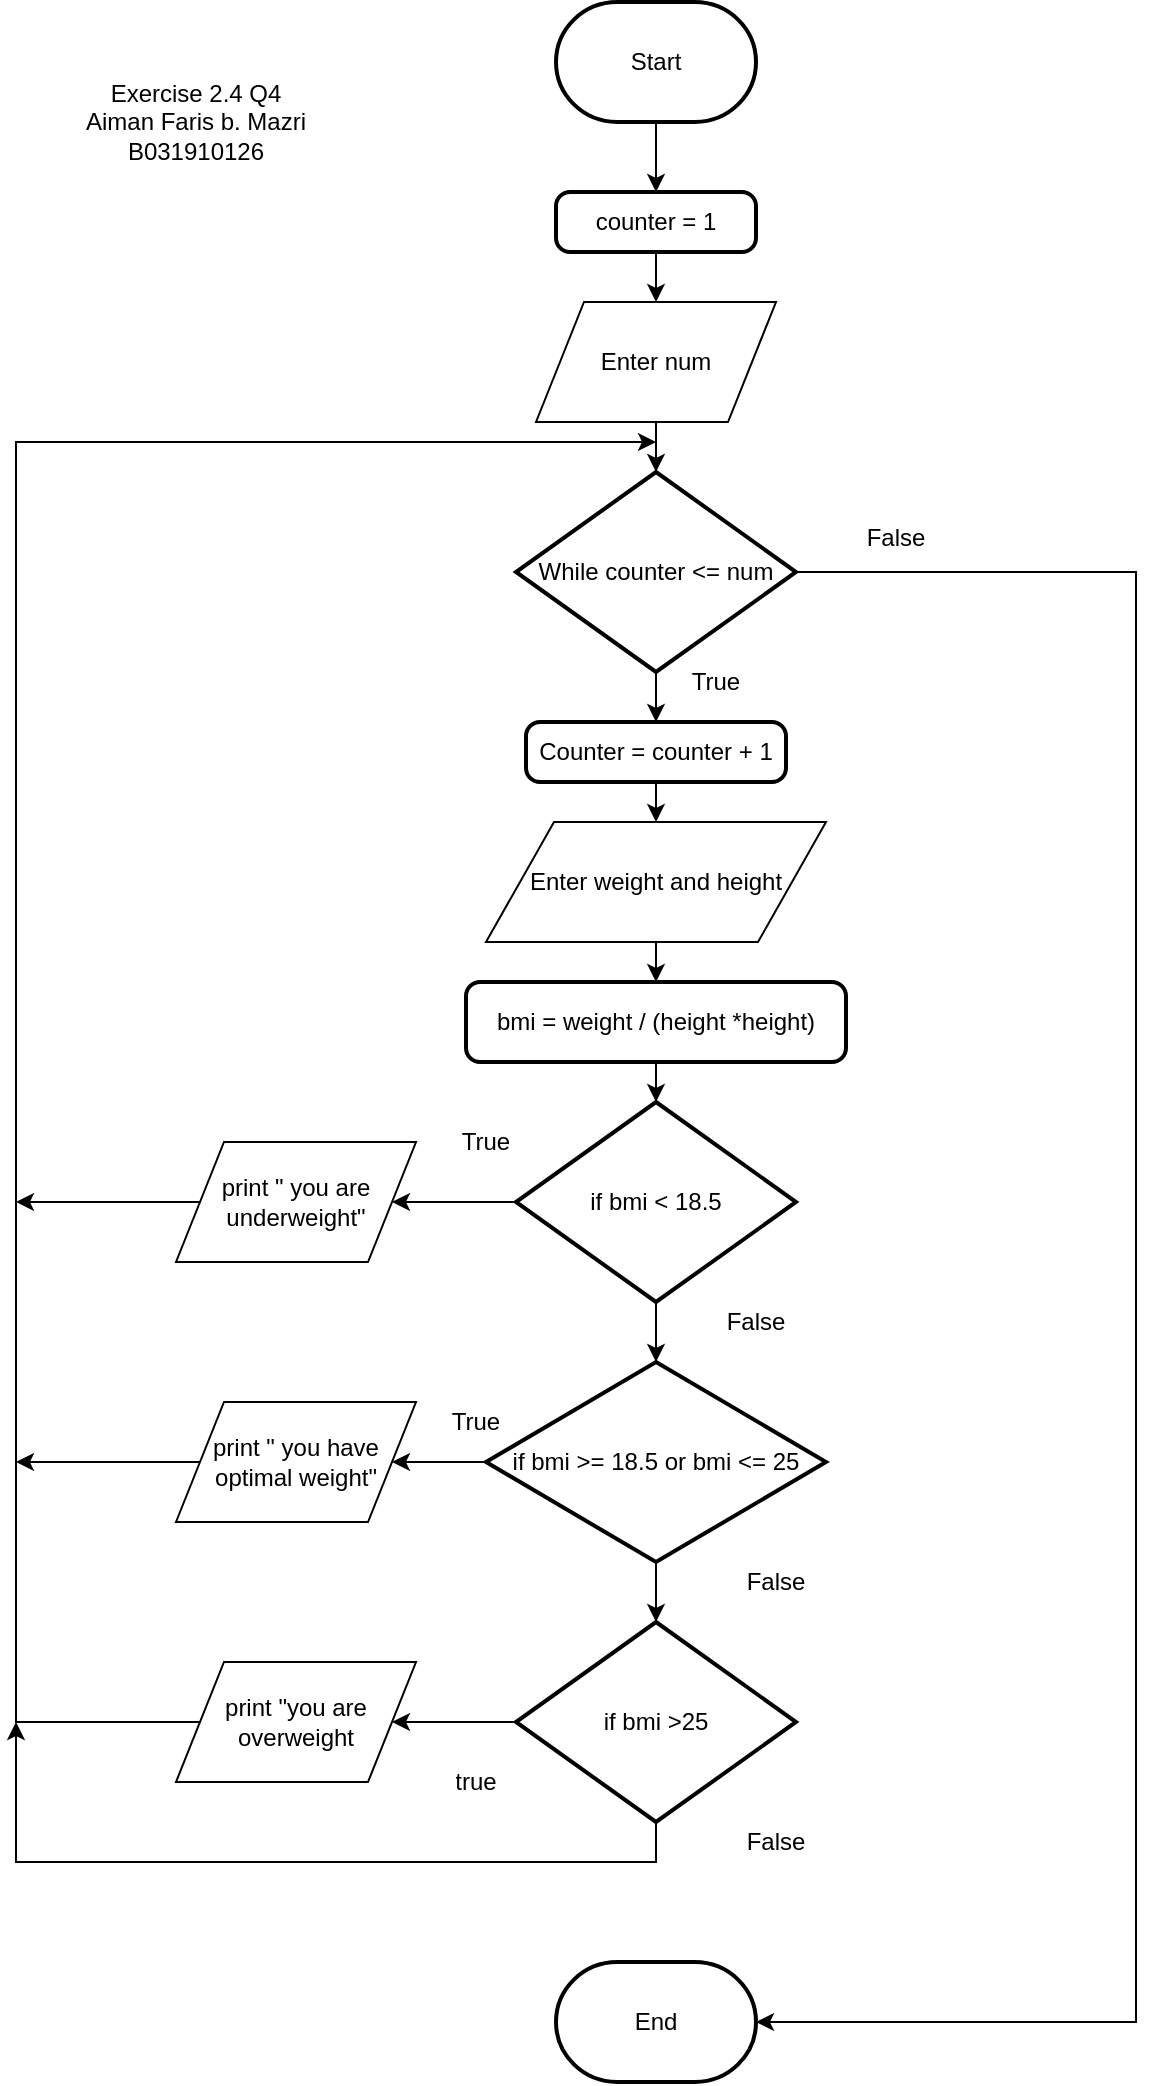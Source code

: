<mxfile version="11.3.1" type="github" pages="1"><diagram id="4HhiqFtKNMAYoSC1kQp-" name="Page-1"><mxGraphModel dx="854" dy="419" grid="1" gridSize="10" guides="1" tooltips="1" connect="1" arrows="1" fold="1" page="1" pageScale="1" pageWidth="850" pageHeight="1100" math="0" shadow="0"><root><mxCell id="0"/><mxCell id="1" parent="0"/><mxCell id="o5n2DiedhLTUOlX6KQmB-5" style="edgeStyle=none;rounded=0;orthogonalLoop=1;jettySize=auto;html=1;exitX=0.5;exitY=1;exitDx=0;exitDy=0;exitPerimeter=0;entryX=0.5;entryY=0;entryDx=0;entryDy=0;" parent="1" source="o5n2DiedhLTUOlX6KQmB-1" target="o5n2DiedhLTUOlX6KQmB-2" edge="1"><mxGeometry relative="1" as="geometry"/></mxCell><mxCell id="o5n2DiedhLTUOlX6KQmB-1" value="Start" style="strokeWidth=2;html=1;shape=mxgraph.flowchart.terminator;whiteSpace=wrap;" parent="1" vertex="1"><mxGeometry x="390" y="30" width="100" height="60" as="geometry"/></mxCell><mxCell id="o5n2DiedhLTUOlX6KQmB-6" style="edgeStyle=none;rounded=0;orthogonalLoop=1;jettySize=auto;html=1;exitX=0.5;exitY=1;exitDx=0;exitDy=0;entryX=0.5;entryY=0;entryDx=0;entryDy=0;" parent="1" source="o5n2DiedhLTUOlX6KQmB-2" target="o5n2DiedhLTUOlX6KQmB-4" edge="1"><mxGeometry relative="1" as="geometry"/></mxCell><mxCell id="o5n2DiedhLTUOlX6KQmB-2" value="counter = 1" style="rounded=1;whiteSpace=wrap;html=1;absoluteArcSize=1;arcSize=14;strokeWidth=2;" parent="1" vertex="1"><mxGeometry x="390" y="125" width="100" height="30" as="geometry"/></mxCell><mxCell id="o5n2DiedhLTUOlX6KQmB-32" style="edgeStyle=none;rounded=0;orthogonalLoop=1;jettySize=auto;html=1;exitX=1;exitY=0.5;exitDx=0;exitDy=0;exitPerimeter=0;entryX=1;entryY=0.5;entryDx=0;entryDy=0;entryPerimeter=0;" parent="1" source="o5n2DiedhLTUOlX6KQmB-3" target="o5n2DiedhLTUOlX6KQmB-16" edge="1"><mxGeometry relative="1" as="geometry"><mxPoint x="680" y="1030" as="targetPoint"/><Array as="points"><mxPoint x="680" y="315"/><mxPoint x="680" y="970"/><mxPoint x="680" y="1040"/></Array></mxGeometry></mxCell><mxCell id="gxbueth5ley-GNXy2VPR-6" style="edgeStyle=orthogonalEdgeStyle;rounded=0;orthogonalLoop=1;jettySize=auto;html=1;exitX=0.5;exitY=1;exitDx=0;exitDy=0;exitPerimeter=0;entryX=0.5;entryY=0;entryDx=0;entryDy=0;" parent="1" source="o5n2DiedhLTUOlX6KQmB-3" target="gxbueth5ley-GNXy2VPR-3" edge="1"><mxGeometry relative="1" as="geometry"/></mxCell><mxCell id="o5n2DiedhLTUOlX6KQmB-3" value="While counter &amp;lt;= num" style="strokeWidth=2;html=1;shape=mxgraph.flowchart.decision;whiteSpace=wrap;" parent="1" vertex="1"><mxGeometry x="370" y="265" width="140" height="100" as="geometry"/></mxCell><mxCell id="o5n2DiedhLTUOlX6KQmB-7" style="edgeStyle=none;rounded=0;orthogonalLoop=1;jettySize=auto;html=1;exitX=0.5;exitY=1;exitDx=0;exitDy=0;entryX=0.5;entryY=0;entryDx=0;entryDy=0;entryPerimeter=0;" parent="1" source="o5n2DiedhLTUOlX6KQmB-4" target="o5n2DiedhLTUOlX6KQmB-3" edge="1"><mxGeometry relative="1" as="geometry"/></mxCell><mxCell id="o5n2DiedhLTUOlX6KQmB-4" value="Enter num" style="shape=parallelogram;perimeter=parallelogramPerimeter;whiteSpace=wrap;html=1;" parent="1" vertex="1"><mxGeometry x="380" y="180" width="120" height="60" as="geometry"/></mxCell><mxCell id="gxbueth5ley-GNXy2VPR-5" style="edgeStyle=orthogonalEdgeStyle;rounded=0;orthogonalLoop=1;jettySize=auto;html=1;exitX=0.5;exitY=1;exitDx=0;exitDy=0;entryX=0.5;entryY=0;entryDx=0;entryDy=0;" parent="1" source="o5n2DiedhLTUOlX6KQmB-8" target="o5n2DiedhLTUOlX6KQmB-9" edge="1"><mxGeometry relative="1" as="geometry"/></mxCell><mxCell id="o5n2DiedhLTUOlX6KQmB-8" value="Enter weight and height" style="shape=parallelogram;perimeter=parallelogramPerimeter;whiteSpace=wrap;html=1;" parent="1" vertex="1"><mxGeometry x="355" y="440" width="170" height="60" as="geometry"/></mxCell><mxCell id="o5n2DiedhLTUOlX6KQmB-19" style="edgeStyle=none;rounded=0;orthogonalLoop=1;jettySize=auto;html=1;exitX=0.5;exitY=1;exitDx=0;exitDy=0;" parent="1" source="o5n2DiedhLTUOlX6KQmB-9" target="o5n2DiedhLTUOlX6KQmB-10" edge="1"><mxGeometry relative="1" as="geometry"/></mxCell><mxCell id="o5n2DiedhLTUOlX6KQmB-9" value="bmi = weight / (height *height)" style="rounded=1;whiteSpace=wrap;html=1;absoluteArcSize=1;arcSize=14;strokeWidth=2;" parent="1" vertex="1"><mxGeometry x="345" y="520" width="190" height="40" as="geometry"/></mxCell><mxCell id="o5n2DiedhLTUOlX6KQmB-20" style="edgeStyle=none;rounded=0;orthogonalLoop=1;jettySize=auto;html=1;exitX=0.5;exitY=1;exitDx=0;exitDy=0;exitPerimeter=0;entryX=0.5;entryY=0;entryDx=0;entryDy=0;entryPerimeter=0;" parent="1" source="o5n2DiedhLTUOlX6KQmB-10" target="o5n2DiedhLTUOlX6KQmB-11" edge="1"><mxGeometry relative="1" as="geometry"/></mxCell><mxCell id="o5n2DiedhLTUOlX6KQmB-24" style="edgeStyle=none;rounded=0;orthogonalLoop=1;jettySize=auto;html=1;exitX=0;exitY=0.5;exitDx=0;exitDy=0;exitPerimeter=0;entryX=1;entryY=0.5;entryDx=0;entryDy=0;" parent="1" source="o5n2DiedhLTUOlX6KQmB-10" target="o5n2DiedhLTUOlX6KQmB-13" edge="1"><mxGeometry relative="1" as="geometry"/></mxCell><mxCell id="o5n2DiedhLTUOlX6KQmB-10" value="if bmi &amp;lt; 18.5" style="strokeWidth=2;html=1;shape=mxgraph.flowchart.decision;whiteSpace=wrap;" parent="1" vertex="1"><mxGeometry x="370" y="580" width="140" height="100" as="geometry"/></mxCell><mxCell id="o5n2DiedhLTUOlX6KQmB-21" style="edgeStyle=none;rounded=0;orthogonalLoop=1;jettySize=auto;html=1;exitX=0.5;exitY=1;exitDx=0;exitDy=0;exitPerimeter=0;" parent="1" source="o5n2DiedhLTUOlX6KQmB-11" target="o5n2DiedhLTUOlX6KQmB-12" edge="1"><mxGeometry relative="1" as="geometry"/></mxCell><mxCell id="o5n2DiedhLTUOlX6KQmB-30" style="edgeStyle=none;rounded=0;orthogonalLoop=1;jettySize=auto;html=1;exitX=0;exitY=0.5;exitDx=0;exitDy=0;exitPerimeter=0;entryX=1;entryY=0.5;entryDx=0;entryDy=0;" parent="1" source="o5n2DiedhLTUOlX6KQmB-11" target="o5n2DiedhLTUOlX6KQmB-14" edge="1"><mxGeometry relative="1" as="geometry"/></mxCell><mxCell id="o5n2DiedhLTUOlX6KQmB-11" value="if bmi &amp;gt;= 18.5 or bmi &amp;lt;= 25" style="strokeWidth=2;html=1;shape=mxgraph.flowchart.decision;whiteSpace=wrap;" parent="1" vertex="1"><mxGeometry x="355" y="710" width="170" height="100" as="geometry"/></mxCell><mxCell id="o5n2DiedhLTUOlX6KQmB-22" style="edgeStyle=none;rounded=0;orthogonalLoop=1;jettySize=auto;html=1;exitX=0.5;exitY=1;exitDx=0;exitDy=0;exitPerimeter=0;" parent="1" source="o5n2DiedhLTUOlX6KQmB-12" edge="1"><mxGeometry relative="1" as="geometry"><mxPoint x="440" y="960" as="sourcePoint"/><mxPoint x="120" y="890" as="targetPoint"/><Array as="points"><mxPoint x="440" y="960"/><mxPoint x="280" y="960"/><mxPoint x="120" y="960"/></Array></mxGeometry></mxCell><mxCell id="o5n2DiedhLTUOlX6KQmB-25" style="edgeStyle=none;rounded=0;orthogonalLoop=1;jettySize=auto;html=1;exitX=0;exitY=0.5;exitDx=0;exitDy=0;exitPerimeter=0;entryX=1;entryY=0.5;entryDx=0;entryDy=0;" parent="1" source="o5n2DiedhLTUOlX6KQmB-12" target="o5n2DiedhLTUOlX6KQmB-15" edge="1"><mxGeometry relative="1" as="geometry"/></mxCell><mxCell id="o5n2DiedhLTUOlX6KQmB-12" value="if bmi &amp;gt;25" style="strokeWidth=2;html=1;shape=mxgraph.flowchart.decision;whiteSpace=wrap;" parent="1" vertex="1"><mxGeometry x="370" y="840" width="140" height="100" as="geometry"/></mxCell><mxCell id="o5n2DiedhLTUOlX6KQmB-27" style="edgeStyle=none;rounded=0;orthogonalLoop=1;jettySize=auto;html=1;exitX=0;exitY=0.5;exitDx=0;exitDy=0;" parent="1" source="o5n2DiedhLTUOlX6KQmB-13" edge="1"><mxGeometry relative="1" as="geometry"><mxPoint x="120" y="630" as="targetPoint"/></mxGeometry></mxCell><mxCell id="o5n2DiedhLTUOlX6KQmB-13" value="print &quot; you are underweight&quot;" style="shape=parallelogram;perimeter=parallelogramPerimeter;whiteSpace=wrap;html=1;" parent="1" vertex="1"><mxGeometry x="200" y="600" width="120" height="60" as="geometry"/></mxCell><mxCell id="o5n2DiedhLTUOlX6KQmB-31" style="edgeStyle=none;rounded=0;orthogonalLoop=1;jettySize=auto;html=1;exitX=0;exitY=0.5;exitDx=0;exitDy=0;" parent="1" source="o5n2DiedhLTUOlX6KQmB-14" edge="1"><mxGeometry relative="1" as="geometry"><mxPoint x="120" y="760" as="targetPoint"/></mxGeometry></mxCell><mxCell id="o5n2DiedhLTUOlX6KQmB-14" value="print &quot; you have optimal weight&quot;" style="shape=parallelogram;perimeter=parallelogramPerimeter;whiteSpace=wrap;html=1;" parent="1" vertex="1"><mxGeometry x="200" y="730" width="120" height="60" as="geometry"/></mxCell><mxCell id="o5n2DiedhLTUOlX6KQmB-26" style="edgeStyle=none;rounded=0;orthogonalLoop=1;jettySize=auto;html=1;exitX=0;exitY=0.5;exitDx=0;exitDy=0;" parent="1" source="o5n2DiedhLTUOlX6KQmB-15" edge="1"><mxGeometry relative="1" as="geometry"><mxPoint x="440" y="250" as="targetPoint"/><Array as="points"><mxPoint x="120" y="890"/><mxPoint x="120" y="250"/></Array></mxGeometry></mxCell><mxCell id="o5n2DiedhLTUOlX6KQmB-15" value="print &quot;you are overweight" style="shape=parallelogram;perimeter=parallelogramPerimeter;whiteSpace=wrap;html=1;" parent="1" vertex="1"><mxGeometry x="200" y="860" width="120" height="60" as="geometry"/></mxCell><mxCell id="o5n2DiedhLTUOlX6KQmB-16" value="End" style="strokeWidth=2;html=1;shape=mxgraph.flowchart.terminator;whiteSpace=wrap;" parent="1" vertex="1"><mxGeometry x="390" y="1010" width="100" height="60" as="geometry"/></mxCell><UserObject label="true" placeholders="1" name="Variable" id="o5n2DiedhLTUOlX6KQmB-33"><mxCell style="text;html=1;strokeColor=none;fillColor=none;align=center;verticalAlign=middle;whiteSpace=wrap;overflow=hidden;" parent="1" vertex="1"><mxGeometry x="310" y="910" width="80" height="20" as="geometry"/></mxCell></UserObject><UserObject label="False" placeholders="1" name="Variable" id="o5n2DiedhLTUOlX6KQmB-34"><mxCell style="text;html=1;strokeColor=none;fillColor=none;align=center;verticalAlign=middle;whiteSpace=wrap;overflow=hidden;" parent="1" vertex="1"><mxGeometry x="520" y="288" width="80" height="20" as="geometry"/></mxCell></UserObject><UserObject label="True" placeholders="1" name="Variable" id="o5n2DiedhLTUOlX6KQmB-35"><mxCell style="text;html=1;strokeColor=none;fillColor=none;align=center;verticalAlign=middle;whiteSpace=wrap;overflow=hidden;" parent="1" vertex="1"><mxGeometry x="430" y="360" width="80" height="20" as="geometry"/></mxCell></UserObject><UserObject label="False" placeholders="1" name="Variable" id="o5n2DiedhLTUOlX6KQmB-36"><mxCell style="text;html=1;strokeColor=none;fillColor=none;align=center;verticalAlign=middle;whiteSpace=wrap;overflow=hidden;" parent="1" vertex="1"><mxGeometry x="450" y="680" width="80" height="20" as="geometry"/></mxCell></UserObject><UserObject label="False" placeholders="1" name="Variable" id="o5n2DiedhLTUOlX6KQmB-37"><mxCell style="text;html=1;strokeColor=none;fillColor=none;align=center;verticalAlign=middle;whiteSpace=wrap;overflow=hidden;" parent="1" vertex="1"><mxGeometry x="460" y="810" width="80" height="20" as="geometry"/></mxCell></UserObject><UserObject label="False" placeholders="1" name="Variable" id="o5n2DiedhLTUOlX6KQmB-38"><mxCell style="text;html=1;strokeColor=none;fillColor=none;align=center;verticalAlign=middle;whiteSpace=wrap;overflow=hidden;" parent="1" vertex="1"><mxGeometry x="460" y="940" width="80" height="20" as="geometry"/></mxCell></UserObject><UserObject label="True" placeholders="1" name="Variable" id="o5n2DiedhLTUOlX6KQmB-39"><mxCell style="text;html=1;strokeColor=none;fillColor=none;align=center;verticalAlign=middle;whiteSpace=wrap;overflow=hidden;" parent="1" vertex="1"><mxGeometry x="315" y="590" width="80" height="20" as="geometry"/></mxCell></UserObject><UserObject label="True" placeholders="1" name="Variable" id="o5n2DiedhLTUOlX6KQmB-40"><mxCell style="text;html=1;strokeColor=none;fillColor=none;align=center;verticalAlign=middle;whiteSpace=wrap;overflow=hidden;" parent="1" vertex="1"><mxGeometry x="310" y="730" width="80" height="20" as="geometry"/></mxCell></UserObject><mxCell id="gxbueth5ley-GNXy2VPR-4" style="edgeStyle=orthogonalEdgeStyle;rounded=0;orthogonalLoop=1;jettySize=auto;html=1;exitX=0.5;exitY=1;exitDx=0;exitDy=0;entryX=0.5;entryY=0;entryDx=0;entryDy=0;" parent="1" source="gxbueth5ley-GNXy2VPR-3" target="o5n2DiedhLTUOlX6KQmB-8" edge="1"><mxGeometry relative="1" as="geometry"/></mxCell><mxCell id="gxbueth5ley-GNXy2VPR-3" value="Counter = counter + 1" style="rounded=1;whiteSpace=wrap;html=1;absoluteArcSize=1;arcSize=14;strokeWidth=2;" parent="1" vertex="1"><mxGeometry x="375" y="390" width="130" height="30" as="geometry"/></mxCell><mxCell id="nYnJgb9AihGvXPvjZJ1--2" value="Exercise 2.4 Q4&lt;br&gt;Aiman Faris b. Mazri&lt;br&gt;B031910126" style="text;html=1;strokeColor=none;fillColor=none;align=center;verticalAlign=middle;whiteSpace=wrap;rounded=0;" parent="1" vertex="1"><mxGeometry x="150" y="40" width="120" height="100" as="geometry"/></mxCell></root></mxGraphModel></diagram></mxfile>